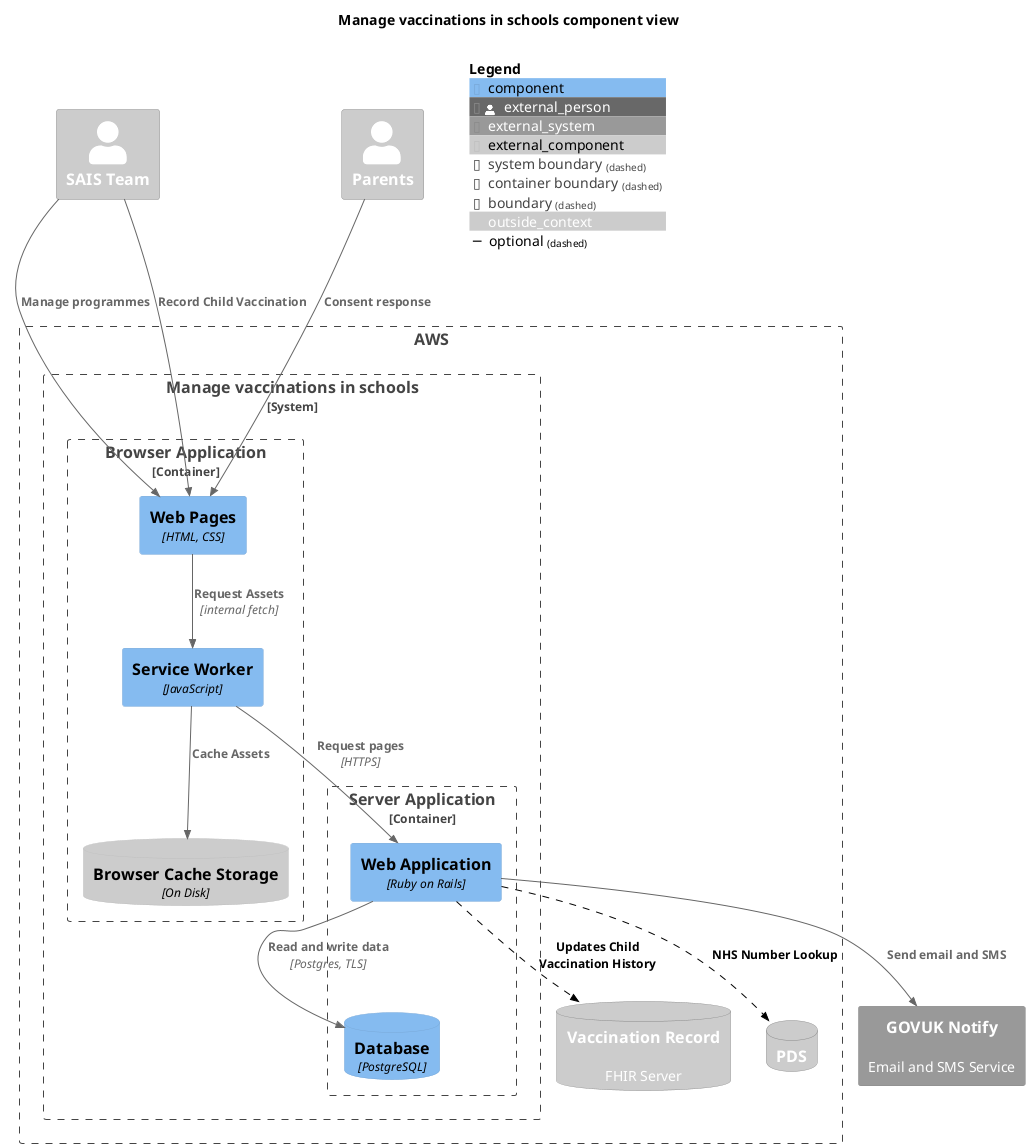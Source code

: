 @startuml

!include <C4/C4_Component.puml>

LAYOUT_TOP_DOWN()

title "Manage vaccinations in schools component view"

AddElementTag("outside_context", $bgColor="#CCC", $fontColor="#FFF")

Person_Ext(sais, "SAIS Team", $tags="outside_context")
Person_Ext(parents, "Parents", $tags="outside_context")

Boundary(aws, "AWS") {
  System_Boundary(manage, "Manage vaccinations in schools", "") {
    Container_Boundary(browser, "Browser Application", "JavaScript") {
      Component(pages, "Web Pages", "HTML, CSS")
      Component(serviceWorker, "Service Worker", "JavaScript")
      ComponentDb_Ext(cacheStorage, "Browser Cache Storage", "On Disk")
    }
    Container_Boundary(server, "Server Application", "Ruby on Rails") {
      Component(webapp, "Web Application", "Ruby on Rails")
      ComponentDb(database, "Database", "PostgreSQL")
    }
  }

  SystemDb_Ext(vaccineRecord, "Vaccination Record", "FHIR Server")
  SystemDb_Ext(pds, "PDS", "")
}

System_Ext(govukNotify, "GOVUK Notify", "Email and SMS Service")
SystemDb_Ext(vaccineRecord, "Vaccination Record", "FHIR Server", $tags="outside_context")
SystemDb_Ext(pds, "PDS", "", $tags="outside_context")

AddRelTag("optional", $textColor="black", $lineColor="black", $lineStyle="dashed")

Rel(sais, pages, "Manage programmes")
Rel(sais, pages, "Record Child Vaccination")
Rel(parents, pages, "Consent response")
Rel(pages, serviceWorker, "Request Assets", "internal fetch")
Rel(serviceWorker, cacheStorage, "Cache Assets")
Rel(serviceWorker, webapp, "Request pages", "HTTPS")
Rel(webapp, database, "Read and write data", "Postgres, TLS")
Rel(webapp, govukNotify, "Send email and SMS")
Rel(webapp, vaccineRecord, "Updates Child Vaccination History", $tags="optional")
Rel(webapp, pds, "NHS Number Lookup", $tags="optional")


SHOW_FLOATING_LEGEND()

@enduml
